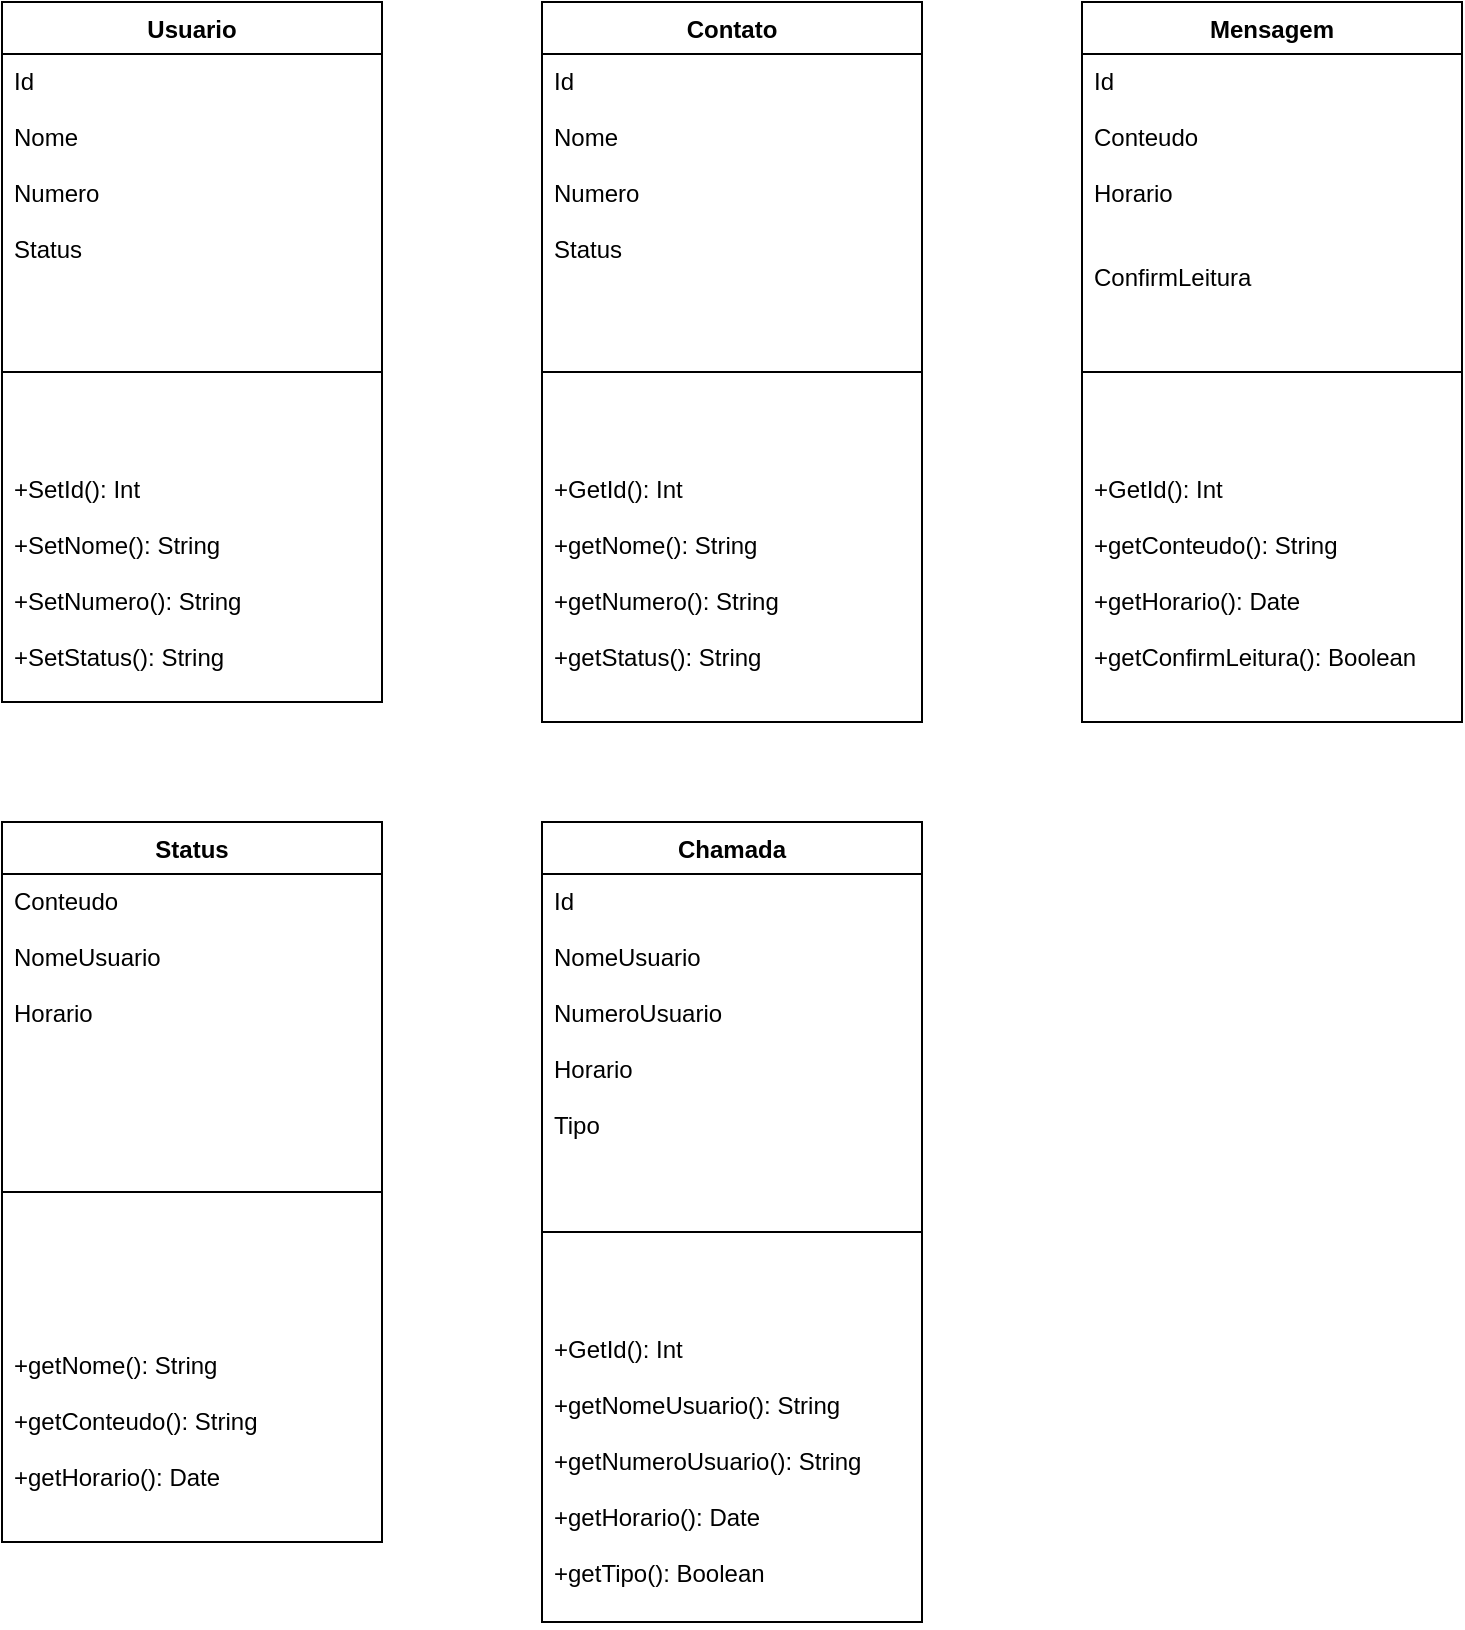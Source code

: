 <mxfile version="10.7.3" type="device"><diagram id="69CGCPZ5w23Cru8Tisez" name="Page-1"><mxGraphModel dx="1394" dy="796" grid="1" gridSize="10" guides="1" tooltips="1" connect="1" arrows="1" fold="1" page="1" pageScale="1" pageWidth="1169" pageHeight="1654" math="0" shadow="0"><root><mxCell id="0"/><mxCell id="1" parent="0"/><mxCell id="_OoJD0tyChPEgh5pkMWh-1" value="Usuario" style="swimlane;fontStyle=1;align=center;verticalAlign=top;childLayout=stackLayout;horizontal=1;startSize=26;horizontalStack=0;resizeParent=1;resizeParentMax=0;resizeLast=0;collapsible=1;marginBottom=0;" vertex="1" parent="1"><mxGeometry x="240" y="160" width="190" height="350" as="geometry"/></mxCell><mxCell id="_OoJD0tyChPEgh5pkMWh-2" value="Id&#10;&#10;Nome&#10;&#10;Numero&#10;&#10;Status&#10;" style="text;strokeColor=none;fillColor=none;align=left;verticalAlign=top;spacingLeft=4;spacingRight=4;overflow=hidden;rotatable=0;points=[[0,0.5],[1,0.5]];portConstraint=eastwest;" vertex="1" parent="_OoJD0tyChPEgh5pkMWh-1"><mxGeometry y="26" width="190" height="114" as="geometry"/></mxCell><mxCell id="_OoJD0tyChPEgh5pkMWh-3" value="" style="line;strokeWidth=1;fillColor=none;align=left;verticalAlign=middle;spacingTop=-1;spacingLeft=3;spacingRight=3;rotatable=0;labelPosition=right;points=[];portConstraint=eastwest;" vertex="1" parent="_OoJD0tyChPEgh5pkMWh-1"><mxGeometry y="140" width="190" height="90" as="geometry"/></mxCell><mxCell id="_OoJD0tyChPEgh5pkMWh-4" value="+SetId(): Int&#10;&#10;+SetNome(): String&#10;&#10;+SetNumero(): String&#10;&#10;+SetStatus(): String&#10;&#10;" style="text;strokeColor=none;fillColor=none;align=left;verticalAlign=top;spacingLeft=4;spacingRight=4;overflow=hidden;rotatable=0;points=[[0,0.5],[1,0.5]];portConstraint=eastwest;" vertex="1" parent="_OoJD0tyChPEgh5pkMWh-1"><mxGeometry y="230" width="190" height="120" as="geometry"/></mxCell><mxCell id="_OoJD0tyChPEgh5pkMWh-9" value="Contato" style="swimlane;fontStyle=1;align=center;verticalAlign=top;childLayout=stackLayout;horizontal=1;startSize=26;horizontalStack=0;resizeParent=1;resizeParentMax=0;resizeLast=0;collapsible=1;marginBottom=0;" vertex="1" parent="1"><mxGeometry x="510" y="160" width="190" height="360" as="geometry"/></mxCell><mxCell id="_OoJD0tyChPEgh5pkMWh-10" value="Id&#10;&#10;Nome&#10;&#10;Numero&#10;&#10;Status&#10;" style="text;strokeColor=none;fillColor=none;align=left;verticalAlign=top;spacingLeft=4;spacingRight=4;overflow=hidden;rotatable=0;points=[[0,0.5],[1,0.5]];portConstraint=eastwest;" vertex="1" parent="_OoJD0tyChPEgh5pkMWh-9"><mxGeometry y="26" width="190" height="114" as="geometry"/></mxCell><mxCell id="_OoJD0tyChPEgh5pkMWh-11" value="" style="line;strokeWidth=1;fillColor=none;align=left;verticalAlign=middle;spacingTop=-1;spacingLeft=3;spacingRight=3;rotatable=0;labelPosition=right;points=[];portConstraint=eastwest;" vertex="1" parent="_OoJD0tyChPEgh5pkMWh-9"><mxGeometry y="140" width="190" height="90" as="geometry"/></mxCell><mxCell id="_OoJD0tyChPEgh5pkMWh-12" value="+GetId(): Int&#10;&#10;+getNome(): String&#10;&#10;+getNumero(): String&#10;&#10;+getStatus(): String&#10;&#10;" style="text;strokeColor=none;fillColor=none;align=left;verticalAlign=top;spacingLeft=4;spacingRight=4;overflow=hidden;rotatable=0;points=[[0,0.5],[1,0.5]];portConstraint=eastwest;" vertex="1" parent="_OoJD0tyChPEgh5pkMWh-9"><mxGeometry y="230" width="190" height="130" as="geometry"/></mxCell><mxCell id="_OoJD0tyChPEgh5pkMWh-13" value="Mensagem" style="swimlane;fontStyle=1;align=center;verticalAlign=top;childLayout=stackLayout;horizontal=1;startSize=26;horizontalStack=0;resizeParent=1;resizeParentMax=0;resizeLast=0;collapsible=1;marginBottom=0;" vertex="1" parent="1"><mxGeometry x="780" y="160" width="190" height="360" as="geometry"/></mxCell><mxCell id="_OoJD0tyChPEgh5pkMWh-14" value="Id&#10;&#10;Conteudo&#10;&#10;Horario&#10;&#10;&#10;ConfirmLeitura&#10;" style="text;strokeColor=none;fillColor=none;align=left;verticalAlign=top;spacingLeft=4;spacingRight=4;overflow=hidden;rotatable=0;points=[[0,0.5],[1,0.5]];portConstraint=eastwest;" vertex="1" parent="_OoJD0tyChPEgh5pkMWh-13"><mxGeometry y="26" width="190" height="114" as="geometry"/></mxCell><mxCell id="_OoJD0tyChPEgh5pkMWh-15" value="" style="line;strokeWidth=1;fillColor=none;align=left;verticalAlign=middle;spacingTop=-1;spacingLeft=3;spacingRight=3;rotatable=0;labelPosition=right;points=[];portConstraint=eastwest;" vertex="1" parent="_OoJD0tyChPEgh5pkMWh-13"><mxGeometry y="140" width="190" height="90" as="geometry"/></mxCell><mxCell id="_OoJD0tyChPEgh5pkMWh-16" value="+GetId(): Int&#10;&#10;+getConteudo(): String&#10;&#10;+getHorario(): Date&#10;&#10;+getConfirmLeitura(): Boolean&#10;&#10;" style="text;strokeColor=none;fillColor=none;align=left;verticalAlign=top;spacingLeft=4;spacingRight=4;overflow=hidden;rotatable=0;points=[[0,0.5],[1,0.5]];portConstraint=eastwest;" vertex="1" parent="_OoJD0tyChPEgh5pkMWh-13"><mxGeometry y="230" width="190" height="130" as="geometry"/></mxCell><mxCell id="_OoJD0tyChPEgh5pkMWh-17" value="Status" style="swimlane;fontStyle=1;align=center;verticalAlign=top;childLayout=stackLayout;horizontal=1;startSize=26;horizontalStack=0;resizeParent=1;resizeParentMax=0;resizeLast=0;collapsible=1;marginBottom=0;" vertex="1" parent="1"><mxGeometry x="240" y="570" width="190" height="360" as="geometry"/></mxCell><mxCell id="_OoJD0tyChPEgh5pkMWh-18" value="Conteudo&#10;&#10;NomeUsuario&#10;&#10;Horario" style="text;strokeColor=none;fillColor=none;align=left;verticalAlign=top;spacingLeft=4;spacingRight=4;overflow=hidden;rotatable=0;points=[[0,0.5],[1,0.5]];portConstraint=eastwest;" vertex="1" parent="_OoJD0tyChPEgh5pkMWh-17"><mxGeometry y="26" width="190" height="114" as="geometry"/></mxCell><mxCell id="_OoJD0tyChPEgh5pkMWh-19" value="" style="line;strokeWidth=1;fillColor=none;align=left;verticalAlign=middle;spacingTop=-1;spacingLeft=3;spacingRight=3;rotatable=0;labelPosition=right;points=[];portConstraint=eastwest;" vertex="1" parent="_OoJD0tyChPEgh5pkMWh-17"><mxGeometry y="140" width="190" height="90" as="geometry"/></mxCell><mxCell id="_OoJD0tyChPEgh5pkMWh-20" value="&#10;&#10;+getNome(): String&#10;&#10;+getConteudo(): String&#10;&#10;+getHorario(): Date&#10;&#10;" style="text;strokeColor=none;fillColor=none;align=left;verticalAlign=top;spacingLeft=4;spacingRight=4;overflow=hidden;rotatable=0;points=[[0,0.5],[1,0.5]];portConstraint=eastwest;" vertex="1" parent="_OoJD0tyChPEgh5pkMWh-17"><mxGeometry y="230" width="190" height="130" as="geometry"/></mxCell><mxCell id="_OoJD0tyChPEgh5pkMWh-21" value="Chamada" style="swimlane;fontStyle=1;align=center;verticalAlign=top;childLayout=stackLayout;horizontal=1;startSize=26;horizontalStack=0;resizeParent=1;resizeParentMax=0;resizeLast=0;collapsible=1;marginBottom=0;" vertex="1" parent="1"><mxGeometry x="510" y="570" width="190" height="400" as="geometry"/></mxCell><mxCell id="_OoJD0tyChPEgh5pkMWh-22" value="Id&#10;&#10;NomeUsuario&#10;&#10;NumeroUsuario&#10;&#10;Horario&#10;&#10;Tipo&#10;" style="text;strokeColor=none;fillColor=none;align=left;verticalAlign=top;spacingLeft=4;spacingRight=4;overflow=hidden;rotatable=0;points=[[0,0.5],[1,0.5]];portConstraint=eastwest;" vertex="1" parent="_OoJD0tyChPEgh5pkMWh-21"><mxGeometry y="26" width="190" height="134" as="geometry"/></mxCell><mxCell id="_OoJD0tyChPEgh5pkMWh-23" value="" style="line;strokeWidth=1;fillColor=none;align=left;verticalAlign=middle;spacingTop=-1;spacingLeft=3;spacingRight=3;rotatable=0;labelPosition=right;points=[];portConstraint=eastwest;" vertex="1" parent="_OoJD0tyChPEgh5pkMWh-21"><mxGeometry y="160" width="190" height="90" as="geometry"/></mxCell><mxCell id="_OoJD0tyChPEgh5pkMWh-24" value="+GetId(): Int&#10;&#10;+getNomeUsuario(): String&#10;&#10;+getNumeroUsuario(): String&#10;&#10;+getHorario(): Date&#10;&#10;+getTipo(): Boolean&#10;&#10;" style="text;strokeColor=none;fillColor=none;align=left;verticalAlign=top;spacingLeft=4;spacingRight=4;overflow=hidden;rotatable=0;points=[[0,0.5],[1,0.5]];portConstraint=eastwest;" vertex="1" parent="_OoJD0tyChPEgh5pkMWh-21"><mxGeometry y="250" width="190" height="150" as="geometry"/></mxCell></root></mxGraphModel></diagram></mxfile>